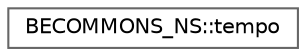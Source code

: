 digraph "Gráfico de Hierarquia de Classes"
{
 // LATEX_PDF_SIZE
  bgcolor="transparent";
  edge [fontname=Helvetica,fontsize=10,labelfontname=Helvetica,labelfontsize=10];
  node [fontname=Helvetica,fontsize=10,shape=box,height=0.2,width=0.4];
  rankdir="LR";
  Node0 [id="Node000000",label="BECOMMONS_NS::tempo",height=0.2,width=0.4,color="grey40", fillcolor="white", style="filled",URL="$structBECOMMONS__NS_1_1tempo.html",tooltip=" "];
}
